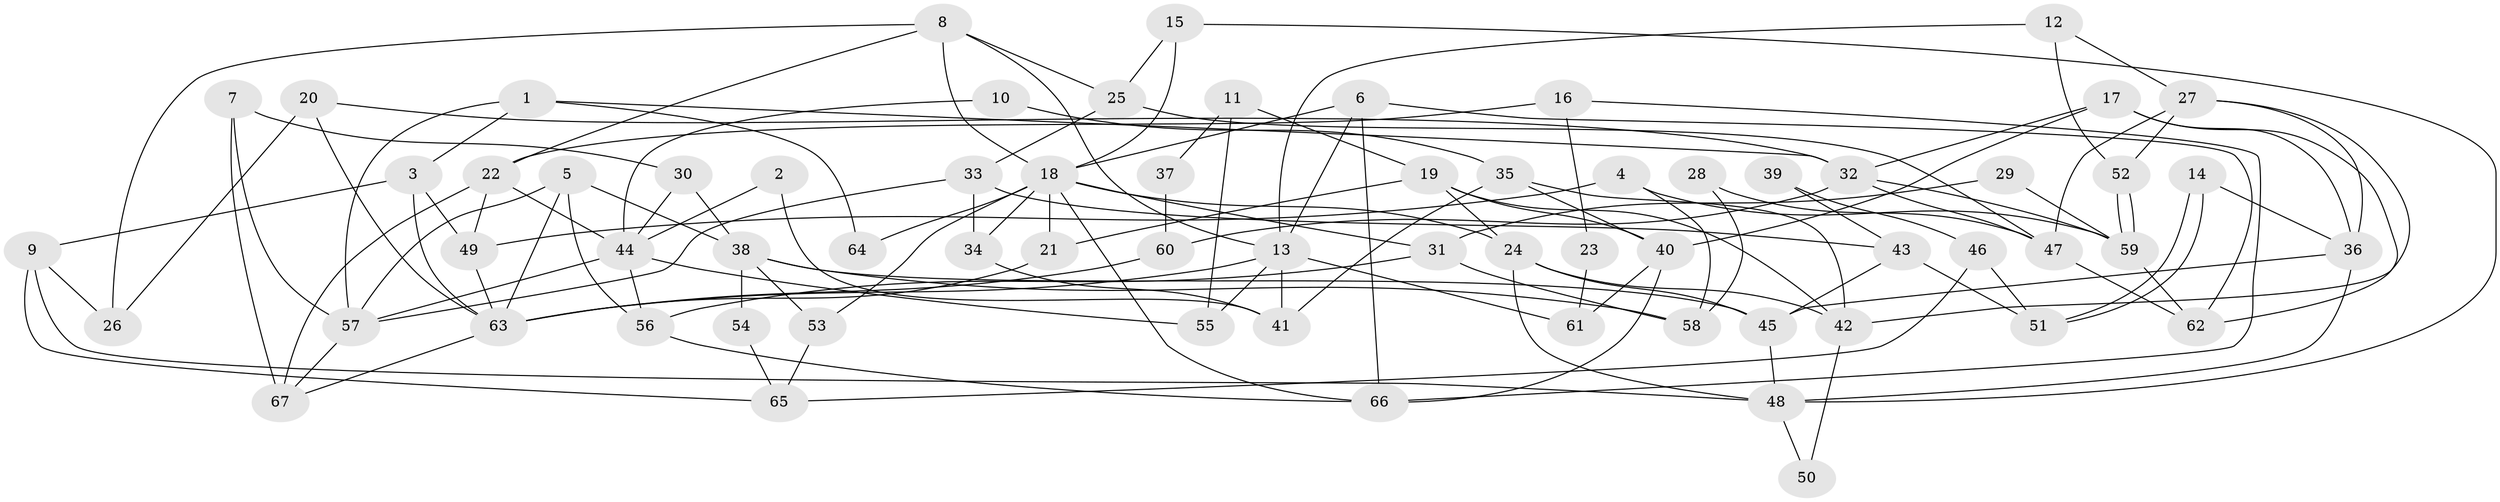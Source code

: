 // coarse degree distribution, {9: 0.09523809523809523, 4: 0.19047619047619047, 5: 0.3333333333333333, 6: 0.09523809523809523, 3: 0.09523809523809523, 8: 0.09523809523809523, 10: 0.047619047619047616, 7: 0.047619047619047616}
// Generated by graph-tools (version 1.1) at 2025/37/03/04/25 23:37:09]
// undirected, 67 vertices, 134 edges
graph export_dot {
  node [color=gray90,style=filled];
  1;
  2;
  3;
  4;
  5;
  6;
  7;
  8;
  9;
  10;
  11;
  12;
  13;
  14;
  15;
  16;
  17;
  18;
  19;
  20;
  21;
  22;
  23;
  24;
  25;
  26;
  27;
  28;
  29;
  30;
  31;
  32;
  33;
  34;
  35;
  36;
  37;
  38;
  39;
  40;
  41;
  42;
  43;
  44;
  45;
  46;
  47;
  48;
  49;
  50;
  51;
  52;
  53;
  54;
  55;
  56;
  57;
  58;
  59;
  60;
  61;
  62;
  63;
  64;
  65;
  66;
  67;
  1 -- 3;
  1 -- 32;
  1 -- 57;
  1 -- 64;
  2 -- 41;
  2 -- 44;
  3 -- 49;
  3 -- 63;
  3 -- 9;
  4 -- 59;
  4 -- 49;
  4 -- 58;
  5 -- 56;
  5 -- 57;
  5 -- 38;
  5 -- 63;
  6 -- 62;
  6 -- 18;
  6 -- 13;
  6 -- 66;
  7 -- 67;
  7 -- 57;
  7 -- 30;
  8 -- 13;
  8 -- 18;
  8 -- 22;
  8 -- 25;
  8 -- 26;
  9 -- 26;
  9 -- 48;
  9 -- 65;
  10 -- 44;
  10 -- 35;
  11 -- 19;
  11 -- 55;
  11 -- 37;
  12 -- 52;
  12 -- 13;
  12 -- 27;
  13 -- 63;
  13 -- 41;
  13 -- 55;
  13 -- 61;
  14 -- 36;
  14 -- 51;
  14 -- 51;
  15 -- 18;
  15 -- 48;
  15 -- 25;
  16 -- 66;
  16 -- 22;
  16 -- 23;
  17 -- 36;
  17 -- 32;
  17 -- 40;
  17 -- 62;
  18 -- 34;
  18 -- 66;
  18 -- 21;
  18 -- 24;
  18 -- 31;
  18 -- 53;
  18 -- 64;
  19 -- 40;
  19 -- 24;
  19 -- 21;
  19 -- 42;
  20 -- 63;
  20 -- 32;
  20 -- 26;
  21 -- 63;
  22 -- 44;
  22 -- 49;
  22 -- 67;
  23 -- 61;
  24 -- 42;
  24 -- 45;
  24 -- 48;
  25 -- 33;
  25 -- 47;
  27 -- 36;
  27 -- 42;
  27 -- 47;
  27 -- 52;
  28 -- 47;
  28 -- 58;
  29 -- 31;
  29 -- 59;
  30 -- 38;
  30 -- 44;
  31 -- 58;
  31 -- 56;
  32 -- 47;
  32 -- 59;
  32 -- 60;
  33 -- 57;
  33 -- 34;
  33 -- 43;
  34 -- 41;
  35 -- 40;
  35 -- 42;
  35 -- 41;
  36 -- 48;
  36 -- 45;
  37 -- 60;
  38 -- 45;
  38 -- 53;
  38 -- 54;
  38 -- 58;
  39 -- 43;
  39 -- 46;
  40 -- 66;
  40 -- 61;
  42 -- 50;
  43 -- 45;
  43 -- 51;
  44 -- 57;
  44 -- 55;
  44 -- 56;
  45 -- 48;
  46 -- 51;
  46 -- 65;
  47 -- 62;
  48 -- 50;
  49 -- 63;
  52 -- 59;
  52 -- 59;
  53 -- 65;
  54 -- 65;
  56 -- 66;
  57 -- 67;
  59 -- 62;
  60 -- 63;
  63 -- 67;
}
